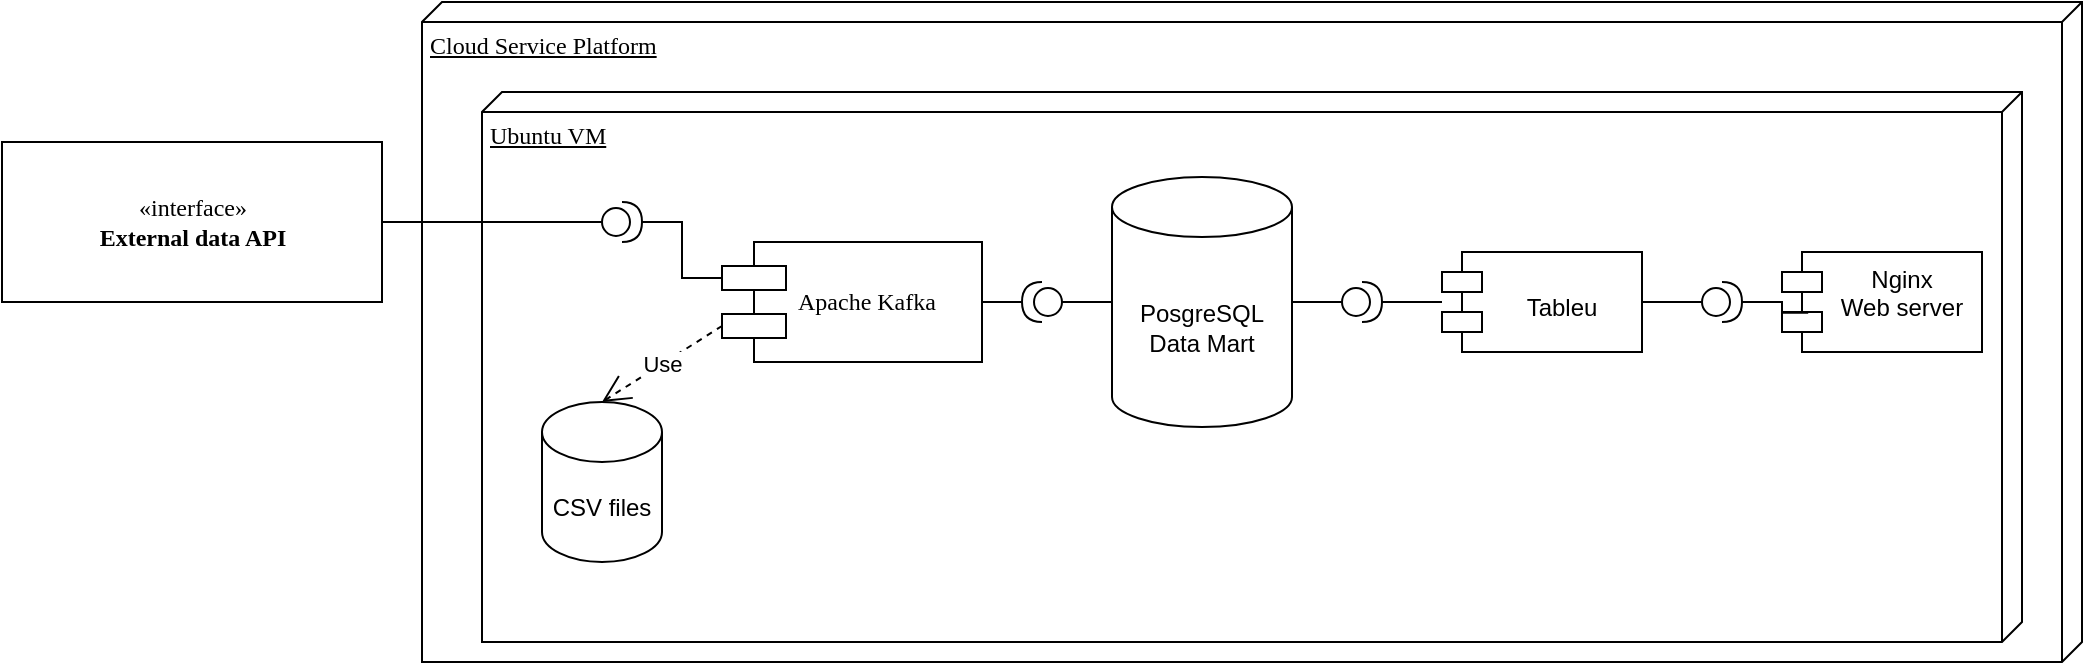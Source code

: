 <mxfile version="14.1.1" type="device"><diagram name="Page-1" id="5f0bae14-7c28-e335-631c-24af17079c00"><mxGraphModel dx="868" dy="393" grid="1" gridSize="10" guides="1" tooltips="1" connect="1" arrows="1" fold="1" page="1" pageScale="1" pageWidth="1100" pageHeight="850" background="#ffffff" math="0" shadow="0"><root><mxCell id="0"/><mxCell id="1" parent="0"/><mxCell id="39150e848f15840c-1" value="Cloud Service Platform" style="verticalAlign=top;align=left;spacingTop=8;spacingLeft=2;spacingRight=12;shape=cube;size=10;direction=south;fontStyle=4;html=1;rounded=0;shadow=0;comic=0;labelBackgroundColor=none;strokeWidth=1;fontFamily=Verdana;fontSize=12" parent="1" vertex="1"><mxGeometry x="240" y="70" width="830" height="330" as="geometry"/></mxCell><mxCell id="SqQLWKBafgGGRpXR8V1L-4" value="Ubuntu VM" style="verticalAlign=top;align=left;spacingTop=8;spacingLeft=2;spacingRight=12;shape=cube;size=10;direction=south;fontStyle=4;html=1;rounded=0;shadow=0;comic=0;labelBackgroundColor=none;strokeWidth=1;fontFamily=Verdana;fontSize=12" parent="1" vertex="1"><mxGeometry x="270" y="115" width="770" height="275" as="geometry"/></mxCell><mxCell id="39150e848f15840c-5" value="Apache Kafka" style="shape=component;align=left;spacingLeft=36;rounded=0;shadow=0;comic=0;labelBackgroundColor=none;strokeWidth=1;fontFamily=Verdana;fontSize=12;html=1;" parent="1" vertex="1"><mxGeometry x="390" y="190" width="130" height="60" as="geometry"/></mxCell><mxCell id="SqQLWKBafgGGRpXR8V1L-6" value="CSV files" style="shape=cylinder3;whiteSpace=wrap;html=1;boundedLbl=1;backgroundOutline=1;size=15;" parent="1" vertex="1"><mxGeometry x="300" y="270" width="60" height="80" as="geometry"/></mxCell><mxCell id="SqQLWKBafgGGRpXR8V1L-7" value="«interface»&lt;br&gt;&lt;b&gt;External data API&lt;/b&gt;" style="html=1;rounded=0;shadow=0;comic=0;labelBackgroundColor=none;strokeWidth=1;fontFamily=Verdana;fontSize=12;align=center;" parent="1" vertex="1"><mxGeometry x="30" y="140" width="190" height="80" as="geometry"/></mxCell><mxCell id="SqQLWKBafgGGRpXR8V1L-9" style="edgeStyle=orthogonalEdgeStyle;rounded=0;orthogonalLoop=1;jettySize=auto;html=1;entryX=0;entryY=0.3;entryDx=0;entryDy=0;exitX=1;exitY=0.5;exitDx=0;exitDy=0;exitPerimeter=0;endArrow=none;endFill=0;" parent="1" source="SqQLWKBafgGGRpXR8V1L-8" target="39150e848f15840c-5" edge="1"><mxGeometry relative="1" as="geometry"><mxPoint x="340" y="200" as="sourcePoint"/></mxGeometry></mxCell><mxCell id="SqQLWKBafgGGRpXR8V1L-11" style="edgeStyle=orthogonalEdgeStyle;rounded=0;orthogonalLoop=1;jettySize=auto;html=1;entryX=1;entryY=0.5;entryDx=0;entryDy=0;endArrow=none;endFill=0;" parent="1" source="SqQLWKBafgGGRpXR8V1L-8" target="SqQLWKBafgGGRpXR8V1L-7" edge="1"><mxGeometry relative="1" as="geometry"/></mxCell><mxCell id="SqQLWKBafgGGRpXR8V1L-8" value="" style="shape=providedRequiredInterface;html=1;verticalLabelPosition=bottom;" parent="1" vertex="1"><mxGeometry x="330" y="170" width="20" height="20" as="geometry"/></mxCell><mxCell id="SqQLWKBafgGGRpXR8V1L-12" value="Use" style="endArrow=open;endSize=12;dashed=1;html=1;exitX=0;exitY=0.7;exitDx=0;exitDy=0;entryX=0.5;entryY=0;entryDx=0;entryDy=0;entryPerimeter=0;" parent="1" source="39150e848f15840c-5" target="SqQLWKBafgGGRpXR8V1L-6" edge="1"><mxGeometry width="160" relative="1" as="geometry"><mxPoint x="240" y="260" as="sourcePoint"/><mxPoint x="400" y="260" as="targetPoint"/></mxGeometry></mxCell><mxCell id="SqQLWKBafgGGRpXR8V1L-17" style="edgeStyle=orthogonalEdgeStyle;rounded=0;orthogonalLoop=1;jettySize=auto;html=1;endArrow=none;endFill=0;" parent="1" source="SqQLWKBafgGGRpXR8V1L-14" target="39150e848f15840c-5" edge="1"><mxGeometry relative="1" as="geometry"/></mxCell><mxCell id="SqQLWKBafgGGRpXR8V1L-18" style="edgeStyle=orthogonalEdgeStyle;rounded=0;orthogonalLoop=1;jettySize=auto;html=1;endArrow=none;endFill=0;" parent="1" source="SqQLWKBafgGGRpXR8V1L-14" target="SqQLWKBafgGGRpXR8V1L-16" edge="1"><mxGeometry relative="1" as="geometry"/></mxCell><mxCell id="SqQLWKBafgGGRpXR8V1L-14" value="" style="shape=providedRequiredInterface;html=1;verticalLabelPosition=bottom;rotation=-180;" parent="1" vertex="1"><mxGeometry x="540" y="210" width="20" height="20" as="geometry"/></mxCell><mxCell id="SqQLWKBafgGGRpXR8V1L-15" value="&#10;Tableu" style="shape=module;align=left;spacingLeft=20;align=center;verticalAlign=top;" parent="1" vertex="1"><mxGeometry x="750" y="195" width="100" height="50" as="geometry"/></mxCell><mxCell id="SqQLWKBafgGGRpXR8V1L-16" value="PosgreSQL Data Mart" style="shape=cylinder3;whiteSpace=wrap;html=1;boundedLbl=1;backgroundOutline=1;size=15;" parent="1" vertex="1"><mxGeometry x="585" y="157.5" width="90" height="125" as="geometry"/></mxCell><mxCell id="SqQLWKBafgGGRpXR8V1L-20" style="edgeStyle=orthogonalEdgeStyle;rounded=0;orthogonalLoop=1;jettySize=auto;html=1;endArrow=none;endFill=0;" parent="1" source="SqQLWKBafgGGRpXR8V1L-19" target="SqQLWKBafgGGRpXR8V1L-15" edge="1"><mxGeometry relative="1" as="geometry"/></mxCell><mxCell id="SqQLWKBafgGGRpXR8V1L-21" style="edgeStyle=orthogonalEdgeStyle;rounded=0;orthogonalLoop=1;jettySize=auto;html=1;endArrow=none;endFill=0;" parent="1" source="SqQLWKBafgGGRpXR8V1L-19" target="SqQLWKBafgGGRpXR8V1L-16" edge="1"><mxGeometry relative="1" as="geometry"/></mxCell><mxCell id="SqQLWKBafgGGRpXR8V1L-19" value="" style="shape=providedRequiredInterface;html=1;verticalLabelPosition=bottom;rotation=0;" parent="1" vertex="1"><mxGeometry x="700" y="210" width="20" height="20" as="geometry"/></mxCell><mxCell id="SqQLWKBafgGGRpXR8V1L-23" value="Nginx&#10;Web server" style="shape=module;align=left;spacingLeft=20;align=center;verticalAlign=top;" parent="1" vertex="1"><mxGeometry x="920" y="195" width="100" height="50" as="geometry"/></mxCell><mxCell id="SqQLWKBafgGGRpXR8V1L-26" style="edgeStyle=orthogonalEdgeStyle;rounded=0;orthogonalLoop=1;jettySize=auto;html=1;entryX=1;entryY=0.5;entryDx=0;entryDy=0;endArrow=none;endFill=0;" parent="1" source="SqQLWKBafgGGRpXR8V1L-25" target="SqQLWKBafgGGRpXR8V1L-15" edge="1"><mxGeometry relative="1" as="geometry"/></mxCell><mxCell id="SqQLWKBafgGGRpXR8V1L-27" style="edgeStyle=orthogonalEdgeStyle;rounded=0;orthogonalLoop=1;jettySize=auto;html=1;entryX=0.131;entryY=0.608;entryDx=0;entryDy=0;entryPerimeter=0;endArrow=none;endFill=0;" parent="1" source="SqQLWKBafgGGRpXR8V1L-25" target="SqQLWKBafgGGRpXR8V1L-23" edge="1"><mxGeometry relative="1" as="geometry"/></mxCell><mxCell id="SqQLWKBafgGGRpXR8V1L-25" value="" style="shape=providedRequiredInterface;html=1;verticalLabelPosition=bottom;rotation=0;" parent="1" vertex="1"><mxGeometry x="880" y="210" width="20" height="20" as="geometry"/></mxCell></root></mxGraphModel></diagram></mxfile>
